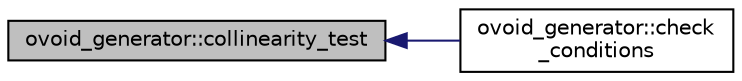 digraph "ovoid_generator::collinearity_test"
{
  edge [fontname="Helvetica",fontsize="10",labelfontname="Helvetica",labelfontsize="10"];
  node [fontname="Helvetica",fontsize="10",shape=record];
  rankdir="LR";
  Node63 [label="ovoid_generator::collinearity_test",height=0.2,width=0.4,color="black", fillcolor="grey75", style="filled", fontcolor="black"];
  Node63 -> Node64 [dir="back",color="midnightblue",fontsize="10",style="solid",fontname="Helvetica"];
  Node64 [label="ovoid_generator::check\l_conditions",height=0.2,width=0.4,color="black", fillcolor="white", style="filled",URL="$d3/daf/classovoid__generator.html#a6238427dcb098555e2067902ffde98f9"];
}
